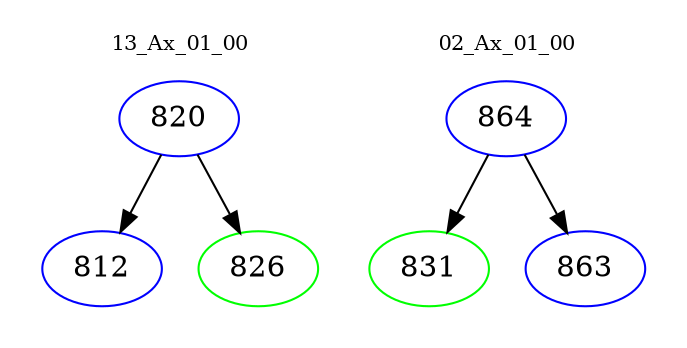 digraph{
subgraph cluster_0 {
color = white
label = "13_Ax_01_00";
fontsize=10;
T0_820 [label="820", color="blue"]
T0_820 -> T0_812 [color="black"]
T0_812 [label="812", color="blue"]
T0_820 -> T0_826 [color="black"]
T0_826 [label="826", color="green"]
}
subgraph cluster_1 {
color = white
label = "02_Ax_01_00";
fontsize=10;
T1_864 [label="864", color="blue"]
T1_864 -> T1_831 [color="black"]
T1_831 [label="831", color="green"]
T1_864 -> T1_863 [color="black"]
T1_863 [label="863", color="blue"]
}
}
